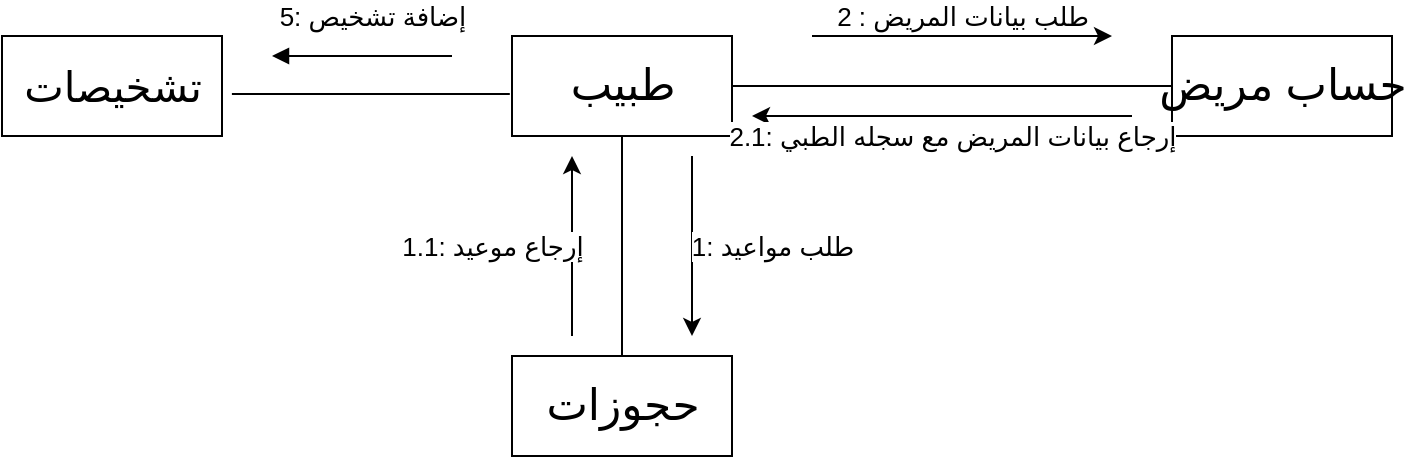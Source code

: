 <mxfile version="13.9.9" type="device"><diagram id="lMZGBvhndDWKmrscEboa" name="Page-1"><mxGraphModel dx="853" dy="493" grid="1" gridSize="10" guides="1" tooltips="1" connect="1" arrows="1" fold="1" page="1" pageScale="1" pageWidth="850" pageHeight="1100" math="0" shadow="0"><root><mxCell id="0"/><mxCell id="1" parent="0"/><mxCell id="OkWF_k4moBBMa26uQahe-1" value="&lt;font style=&quot;font-size: 21px&quot;&gt;تشخيصات&lt;/font&gt;" style="html=1;" vertex="1" parent="1"><mxGeometry x="85" y="440" width="110" height="50" as="geometry"/></mxCell><mxCell id="OkWF_k4moBBMa26uQahe-2" value="&lt;font style=&quot;font-size: 22px&quot;&gt;طبيب&lt;/font&gt;" style="html=1;" vertex="1" parent="1"><mxGeometry x="340" y="440" width="110" height="50" as="geometry"/></mxCell><mxCell id="OkWF_k4moBBMa26uQahe-3" value="&lt;font style=&quot;font-size: 22px&quot;&gt;حساب مريض&lt;/font&gt;" style="html=1;" vertex="1" parent="1"><mxGeometry x="670" y="440" width="110" height="50" as="geometry"/></mxCell><mxCell id="OkWF_k4moBBMa26uQahe-4" value="&lt;font style=&quot;font-size: 22px&quot;&gt;حجوزات&lt;/font&gt;" style="html=1;" vertex="1" parent="1"><mxGeometry x="340" y="600" width="110" height="50" as="geometry"/></mxCell><mxCell id="OkWF_k4moBBMa26uQahe-5" value="" style="endArrow=block;endFill=1;html=1;edgeStyle=orthogonalEdgeStyle;align=left;verticalAlign=top;" edge="1" parent="1"><mxGeometry x="-1" relative="1" as="geometry"><mxPoint x="310" y="450" as="sourcePoint"/><mxPoint x="220" y="450" as="targetPoint"/></mxGeometry></mxCell><mxCell id="OkWF_k4moBBMa26uQahe-10" value="&lt;span style=&quot;font-size: 13px&quot;&gt;5: إضافة تشخيص&lt;/span&gt;" style="edgeLabel;html=1;align=center;verticalAlign=middle;resizable=0;points=[];" vertex="1" connectable="0" parent="OkWF_k4moBBMa26uQahe-5"><mxGeometry x="0.228" y="-1" relative="1" as="geometry"><mxPoint x="15.2" y="-19" as="offset"/></mxGeometry></mxCell><mxCell id="OkWF_k4moBBMa26uQahe-7" value="" style="endArrow=none;html=1;edgeStyle=orthogonalEdgeStyle;entryX=-0.01;entryY=0.579;entryDx=0;entryDy=0;entryPerimeter=0;exitX=1.045;exitY=0.579;exitDx=0;exitDy=0;exitPerimeter=0;" edge="1" parent="1" source="OkWF_k4moBBMa26uQahe-1" target="OkWF_k4moBBMa26uQahe-2"><mxGeometry relative="1" as="geometry"><mxPoint x="35" y="624.41" as="sourcePoint"/><mxPoint x="195" y="624.41" as="targetPoint"/></mxGeometry></mxCell><mxCell id="OkWF_k4moBBMa26uQahe-11" value="" style="endArrow=none;html=1;edgeStyle=orthogonalEdgeStyle;entryX=0;entryY=0.5;entryDx=0;entryDy=0;exitX=1;exitY=0.5;exitDx=0;exitDy=0;" edge="1" parent="1" source="OkWF_k4moBBMa26uQahe-2" target="OkWF_k4moBBMa26uQahe-3"><mxGeometry relative="1" as="geometry"><mxPoint x="209.95" y="478.95" as="sourcePoint"/><mxPoint x="348.9" y="478.95" as="targetPoint"/></mxGeometry></mxCell><mxCell id="OkWF_k4moBBMa26uQahe-13" value="" style="endArrow=classic;html=1;" edge="1" parent="1"><mxGeometry relative="1" as="geometry"><mxPoint x="490" y="440" as="sourcePoint"/><mxPoint x="640" y="440" as="targetPoint"/></mxGeometry></mxCell><mxCell id="OkWF_k4moBBMa26uQahe-14" value="&lt;font style=&quot;font-size: 13px&quot;&gt;2 : طلب بيانات المريض&lt;/font&gt;" style="edgeLabel;resizable=0;html=1;align=center;verticalAlign=middle;" connectable="0" vertex="1" parent="OkWF_k4moBBMa26uQahe-13"><mxGeometry relative="1" as="geometry"><mxPoint y="-10" as="offset"/></mxGeometry></mxCell><mxCell id="OkWF_k4moBBMa26uQahe-15" value="" style="endArrow=classic;html=1;" edge="1" parent="1"><mxGeometry relative="1" as="geometry"><mxPoint x="650" y="480" as="sourcePoint"/><mxPoint x="460" y="480" as="targetPoint"/></mxGeometry></mxCell><mxCell id="OkWF_k4moBBMa26uQahe-16" value="&lt;font style=&quot;font-size: 13px&quot;&gt;2.1: إرجاع بيانات المريض مع سجله الطبي&lt;/font&gt;" style="edgeLabel;resizable=0;html=1;align=center;verticalAlign=middle;" connectable="0" vertex="1" parent="OkWF_k4moBBMa26uQahe-15"><mxGeometry relative="1" as="geometry"><mxPoint x="4.83" y="10" as="offset"/></mxGeometry></mxCell><mxCell id="OkWF_k4moBBMa26uQahe-17" value="" style="endArrow=classic;html=1;" edge="1" parent="1"><mxGeometry relative="1" as="geometry"><mxPoint x="430" y="500" as="sourcePoint"/><mxPoint x="430" y="590" as="targetPoint"/></mxGeometry></mxCell><mxCell id="OkWF_k4moBBMa26uQahe-18" value="&lt;font style=&quot;font-size: 13px&quot;&gt;1: طلب مواعيد&lt;/font&gt;" style="edgeLabel;resizable=0;html=1;align=center;verticalAlign=middle;" connectable="0" vertex="1" parent="OkWF_k4moBBMa26uQahe-17"><mxGeometry relative="1" as="geometry"><mxPoint x="40" as="offset"/></mxGeometry></mxCell><mxCell id="OkWF_k4moBBMa26uQahe-19" value="" style="endArrow=none;html=1;entryX=0.5;entryY=1;entryDx=0;entryDy=0;exitX=0.5;exitY=0;exitDx=0;exitDy=0;" edge="1" parent="1" source="OkWF_k4moBBMa26uQahe-4" target="OkWF_k4moBBMa26uQahe-2"><mxGeometry width="50" height="50" relative="1" as="geometry"><mxPoint x="420" y="320" as="sourcePoint"/><mxPoint x="420" y="220" as="targetPoint"/></mxGeometry></mxCell><mxCell id="OkWF_k4moBBMa26uQahe-20" value="" style="endArrow=classic;html=1;" edge="1" parent="1"><mxGeometry relative="1" as="geometry"><mxPoint x="370" y="590" as="sourcePoint"/><mxPoint x="370" y="500" as="targetPoint"/></mxGeometry></mxCell><mxCell id="OkWF_k4moBBMa26uQahe-21" value="&lt;font style=&quot;font-size: 13px&quot;&gt;1.1: إرجاع موعيد&lt;/font&gt;" style="edgeLabel;resizable=0;html=1;align=center;verticalAlign=middle;" connectable="0" vertex="1" parent="OkWF_k4moBBMa26uQahe-20"><mxGeometry relative="1" as="geometry"><mxPoint x="-40" as="offset"/></mxGeometry></mxCell></root></mxGraphModel></diagram></mxfile>